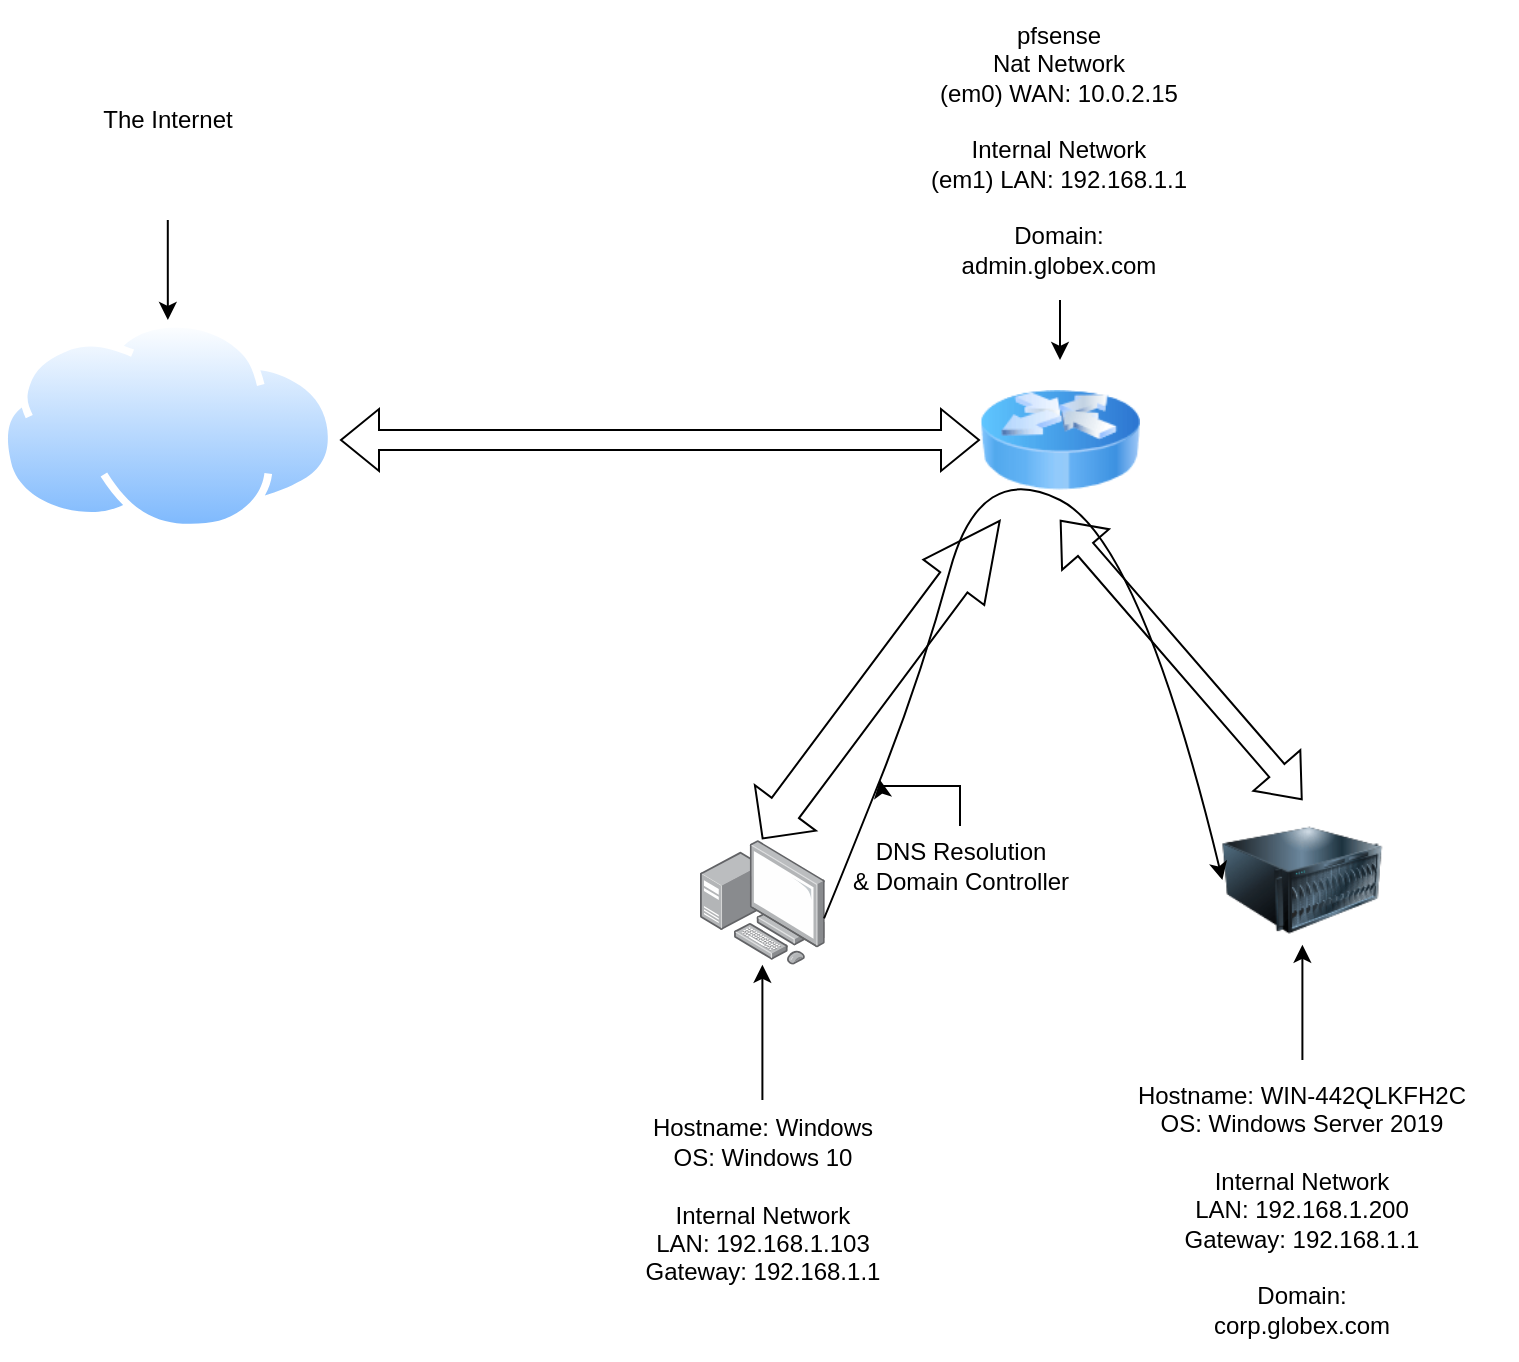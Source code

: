 <mxfile version="22.1.8" type="github">
  <diagram name="Page-1" id="CdFyWuu7mZfADsBGeCwA">
    <mxGraphModel dx="1521" dy="833" grid="1" gridSize="10" guides="1" tooltips="1" connect="1" arrows="1" fold="1" page="1" pageScale="1" pageWidth="850" pageHeight="1100" math="0" shadow="0">
      <root>
        <mxCell id="0" />
        <mxCell id="1" parent="0" />
        <mxCell id="9oPIyIbZ-EvlBXnKMK6W-4" value="" style="image;html=1;image=img/lib/clip_art/networking/Router_Icon_128x128.png" parent="1" vertex="1">
          <mxGeometry x="520" y="190" width="80" height="80" as="geometry" />
        </mxCell>
        <mxCell id="9oPIyIbZ-EvlBXnKMK6W-5" value="" style="image;points=[];aspect=fixed;html=1;align=center;shadow=0;dashed=0;image=img/lib/allied_telesis/computer_and_terminals/Personal_Computer_with_Server.svg;" parent="1" vertex="1">
          <mxGeometry x="380" y="430" width="62.4" height="62.4" as="geometry" />
        </mxCell>
        <mxCell id="9oPIyIbZ-EvlBXnKMK6W-8" value="" style="shape=flexArrow;endArrow=classic;startArrow=classic;html=1;rounded=0;entryX=0;entryY=0.5;entryDx=0;entryDy=0;exitX=1;exitY=0.5;exitDx=0;exitDy=0;" parent="1" target="9oPIyIbZ-EvlBXnKMK6W-4" edge="1">
          <mxGeometry width="100" height="100" relative="1" as="geometry">
            <mxPoint x="200" y="230" as="sourcePoint" />
            <mxPoint x="310" y="370" as="targetPoint" />
          </mxGeometry>
        </mxCell>
        <mxCell id="9oPIyIbZ-EvlBXnKMK6W-9" value="" style="shape=flexArrow;endArrow=classic;startArrow=classic;html=1;rounded=0;entryX=0.5;entryY=1;entryDx=0;entryDy=0;exitX=0.5;exitY=0;exitDx=0;exitDy=0;" parent="1" source="QhET0AG_YlZGoIZ--8q6-3" target="9oPIyIbZ-EvlBXnKMK6W-4" edge="1">
          <mxGeometry width="100" height="100" relative="1" as="geometry">
            <mxPoint x="660.331" y="420" as="sourcePoint" />
            <mxPoint x="310" y="370" as="targetPoint" />
          </mxGeometry>
        </mxCell>
        <mxCell id="9oPIyIbZ-EvlBXnKMK6W-10" value="" style="shape=flexArrow;endArrow=classic;startArrow=classic;html=1;rounded=0;exitX=0.497;exitY=-0.006;exitDx=0;exitDy=0;exitPerimeter=0;width=17;endSize=12.45;" parent="1" source="9oPIyIbZ-EvlBXnKMK6W-5" target="9oPIyIbZ-EvlBXnKMK6W-4" edge="1">
          <mxGeometry width="100" height="100" relative="1" as="geometry">
            <mxPoint x="210" y="470" as="sourcePoint" />
            <mxPoint x="310" y="370" as="targetPoint" />
          </mxGeometry>
        </mxCell>
        <mxCell id="QhET0AG_YlZGoIZ--8q6-2" style="edgeStyle=orthogonalEdgeStyle;rounded=0;orthogonalLoop=1;jettySize=auto;html=1;" parent="1" source="9oPIyIbZ-EvlBXnKMK6W-11" target="QhET0AG_YlZGoIZ--8q6-1" edge="1">
          <mxGeometry relative="1" as="geometry" />
        </mxCell>
        <mxCell id="9oPIyIbZ-EvlBXnKMK6W-11" value="The Internet" style="text;html=1;strokeColor=none;fillColor=none;align=center;verticalAlign=middle;whiteSpace=wrap;rounded=0;" parent="1" vertex="1">
          <mxGeometry x="33.93" y="20" width="160" height="100" as="geometry" />
        </mxCell>
        <mxCell id="9oPIyIbZ-EvlBXnKMK6W-13" style="edgeStyle=orthogonalEdgeStyle;rounded=0;orthogonalLoop=1;jettySize=auto;html=1;" parent="1" source="9oPIyIbZ-EvlBXnKMK6W-12" target="9oPIyIbZ-EvlBXnKMK6W-4" edge="1">
          <mxGeometry relative="1" as="geometry" />
        </mxCell>
        <mxCell id="9oPIyIbZ-EvlBXnKMK6W-12" value="pfsense&lt;br&gt;Nat Network&lt;br&gt;(em0) WAN: 10.0.2.15&lt;br&gt;&lt;br&gt;Internal Network&lt;br&gt;(em1) LAN: 192.168.1.1&lt;br&gt;&lt;br&gt;Domain:&lt;br&gt;admin.globex.com" style="text;html=1;strokeColor=none;fillColor=none;align=center;verticalAlign=middle;whiteSpace=wrap;rounded=0;" parent="1" vertex="1">
          <mxGeometry x="484.4" y="10" width="151.2" height="150" as="geometry" />
        </mxCell>
        <mxCell id="9oPIyIbZ-EvlBXnKMK6W-18" style="edgeStyle=orthogonalEdgeStyle;rounded=0;orthogonalLoop=1;jettySize=auto;html=1;" parent="1" source="9oPIyIbZ-EvlBXnKMK6W-15" target="9oPIyIbZ-EvlBXnKMK6W-5" edge="1">
          <mxGeometry relative="1" as="geometry" />
        </mxCell>
        <mxCell id="9oPIyIbZ-EvlBXnKMK6W-15" value="Hostname: Windows&lt;br&gt;OS: Windows 10&lt;br&gt;&lt;br&gt;Internal Network&lt;br&gt;LAN: 192.168.1.103&lt;br&gt;Gateway: 192.168.1.1" style="text;html=1;strokeColor=none;fillColor=none;align=center;verticalAlign=middle;whiteSpace=wrap;rounded=0;" parent="1" vertex="1">
          <mxGeometry x="318.7" y="560" width="185" height="100" as="geometry" />
        </mxCell>
        <mxCell id="9oPIyIbZ-EvlBXnKMK6W-22" style="edgeStyle=orthogonalEdgeStyle;rounded=0;orthogonalLoop=1;jettySize=auto;html=1;" parent="1" source="9oPIyIbZ-EvlBXnKMK6W-19" edge="1">
          <mxGeometry relative="1" as="geometry">
            <mxPoint x="681.2" y="482.4" as="targetPoint" />
          </mxGeometry>
        </mxCell>
        <mxCell id="9oPIyIbZ-EvlBXnKMK6W-19" value="Hostname: WIN-442QLKFH2C&lt;br&gt;OS: Windows Server 2019&lt;br&gt;&lt;br&gt;Internal Network&lt;br&gt;LAN: 192.168.1.200&lt;br&gt;Gateway: 192.168.1.1&lt;br&gt;&lt;br&gt;Domain:&lt;br&gt;corp.globex.com" style="text;html=1;strokeColor=none;fillColor=none;align=center;verticalAlign=middle;whiteSpace=wrap;rounded=0;" parent="1" vertex="1">
          <mxGeometry x="574.3" y="540" width="213.8" height="150" as="geometry" />
        </mxCell>
        <mxCell id="QhET0AG_YlZGoIZ--8q6-1" value="" style="image;aspect=fixed;perimeter=ellipsePerimeter;html=1;align=center;shadow=0;dashed=0;spacingTop=3;image=img/lib/active_directory/internet_cloud.svg;" parent="1" vertex="1">
          <mxGeometry x="30" y="170" width="167.86" height="105.75" as="geometry" />
        </mxCell>
        <mxCell id="QhET0AG_YlZGoIZ--8q6-3" value="" style="image;html=1;image=img/lib/clip_art/computers/Server_128x128.png" parent="1" vertex="1">
          <mxGeometry x="641.2" y="410" width="80" height="80" as="geometry" />
        </mxCell>
        <mxCell id="3YfveXfCDOFV58YgY3yn-1" value="" style="curved=1;endArrow=classic;html=1;rounded=0;exitX=0.994;exitY=0.628;exitDx=0;exitDy=0;exitPerimeter=0;entryX=0;entryY=0.5;entryDx=0;entryDy=0;" parent="1" source="9oPIyIbZ-EvlBXnKMK6W-5" target="QhET0AG_YlZGoIZ--8q6-3" edge="1">
          <mxGeometry width="50" height="50" relative="1" as="geometry">
            <mxPoint x="400" y="450" as="sourcePoint" />
            <mxPoint x="450" y="400" as="targetPoint" />
            <Array as="points">
              <mxPoint x="450" y="450" />
              <mxPoint x="490" y="350" />
              <mxPoint x="520" y="240" />
              <mxPoint x="600" y="280" />
            </Array>
          </mxGeometry>
        </mxCell>
        <mxCell id="3YfveXfCDOFV58YgY3yn-3" style="edgeStyle=orthogonalEdgeStyle;rounded=0;orthogonalLoop=1;jettySize=auto;html=1;" parent="1" source="3YfveXfCDOFV58YgY3yn-2" edge="1">
          <mxGeometry relative="1" as="geometry">
            <mxPoint x="470" y="400" as="targetPoint" />
          </mxGeometry>
        </mxCell>
        <mxCell id="3YfveXfCDOFV58YgY3yn-2" value="DNS Resolution&lt;br&gt;&amp;amp; Domain Controller" style="text;html=1;align=center;verticalAlign=middle;resizable=0;points=[];autosize=1;strokeColor=none;fillColor=none;" parent="1" vertex="1">
          <mxGeometry x="445" y="423" width="130" height="40" as="geometry" />
        </mxCell>
      </root>
    </mxGraphModel>
  </diagram>
</mxfile>
